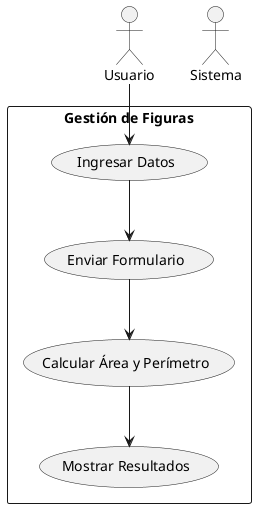 @startuml

actor Usuario as User
actor Sistema as System

rectangle "Gestión de Figuras" {
    User --> (Ingresar Datos)
    (Ingresar Datos) --> (Enviar Formulario)
    (Enviar Formulario) --> (Calcular Área y Perímetro)
    (Calcular Área y Perímetro) --> (Mostrar Resultados)
}

@enduml
